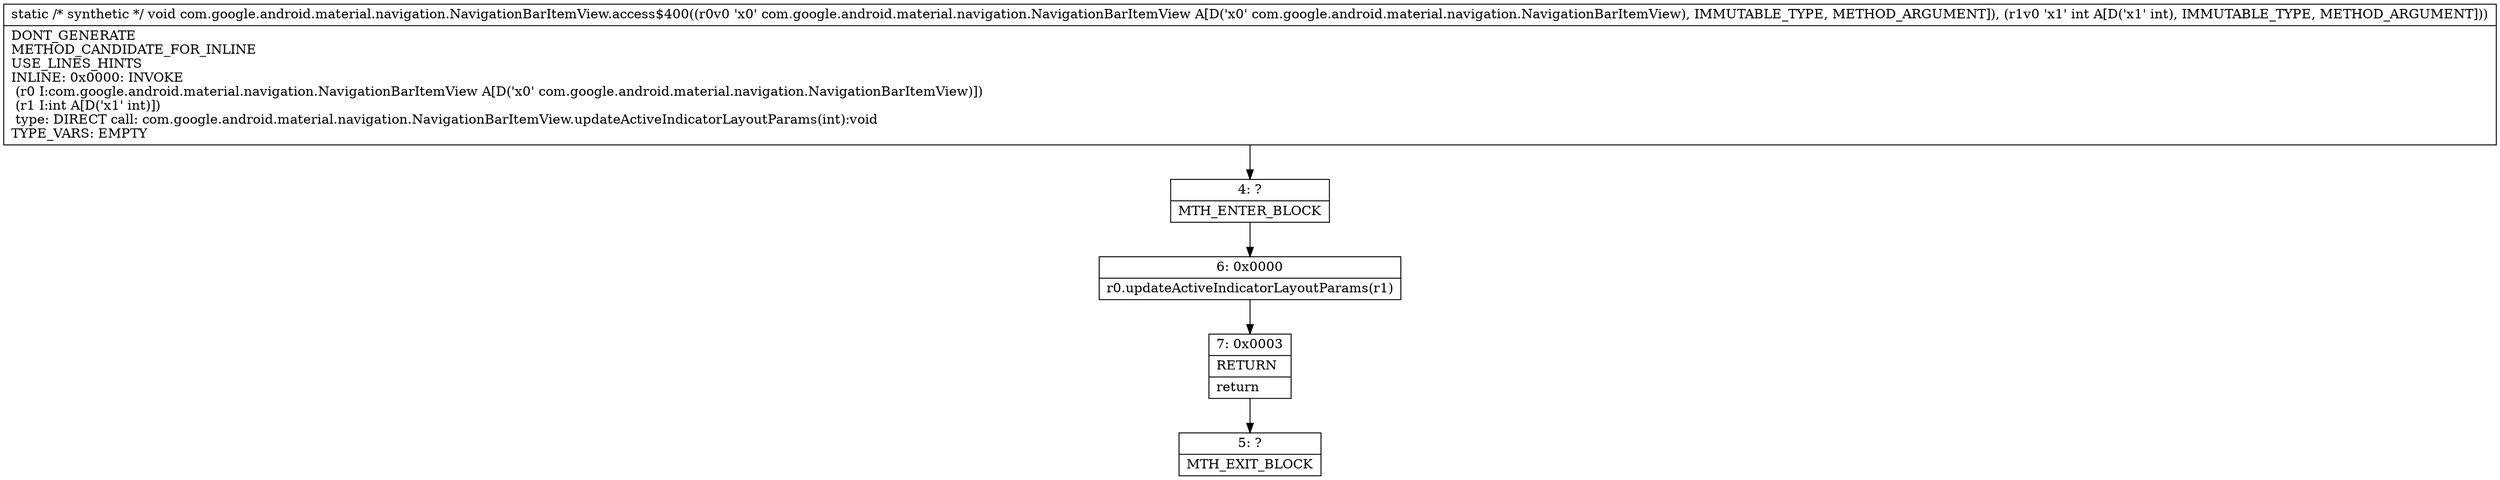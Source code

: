 digraph "CFG forcom.google.android.material.navigation.NavigationBarItemView.access$400(Lcom\/google\/android\/material\/navigation\/NavigationBarItemView;I)V" {
Node_4 [shape=record,label="{4\:\ ?|MTH_ENTER_BLOCK\l}"];
Node_6 [shape=record,label="{6\:\ 0x0000|r0.updateActiveIndicatorLayoutParams(r1)\l}"];
Node_7 [shape=record,label="{7\:\ 0x0003|RETURN\l|return\l}"];
Node_5 [shape=record,label="{5\:\ ?|MTH_EXIT_BLOCK\l}"];
MethodNode[shape=record,label="{static \/* synthetic *\/ void com.google.android.material.navigation.NavigationBarItemView.access$400((r0v0 'x0' com.google.android.material.navigation.NavigationBarItemView A[D('x0' com.google.android.material.navigation.NavigationBarItemView), IMMUTABLE_TYPE, METHOD_ARGUMENT]), (r1v0 'x1' int A[D('x1' int), IMMUTABLE_TYPE, METHOD_ARGUMENT]))  | DONT_GENERATE\lMETHOD_CANDIDATE_FOR_INLINE\lUSE_LINES_HINTS\lINLINE: 0x0000: INVOKE  \l  (r0 I:com.google.android.material.navigation.NavigationBarItemView A[D('x0' com.google.android.material.navigation.NavigationBarItemView)])\l  (r1 I:int A[D('x1' int)])\l type: DIRECT call: com.google.android.material.navigation.NavigationBarItemView.updateActiveIndicatorLayoutParams(int):void\lTYPE_VARS: EMPTY\l}"];
MethodNode -> Node_4;Node_4 -> Node_6;
Node_6 -> Node_7;
Node_7 -> Node_5;
}

